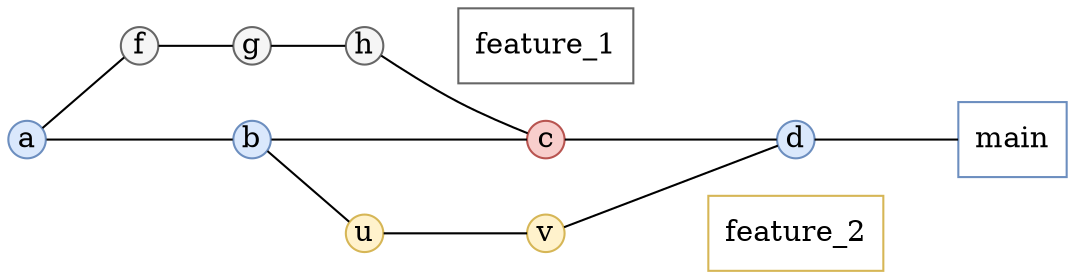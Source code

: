digraph G {
    rankdir="LR";
    bgcolor="white"
    node[shape=circle; style=filled; fixedsize=true; width=0.25, fontcolor=black, label=""];
    edge[weight=2, arrowhead=none, color=black];

    node[group="gbox1", color="#666666"; fillcolor="#f5f5f5";];
    f [label="f"];
    g [label="g"];
    h [label="h"];
    box1[shape=box; style=""; fixedsize=false; label="feature_1"];

    node[group="gbox2", color="#6c8ebf"; fillcolor="#dae8fc";];
    a [label="a"];
    b [label="b"];
    c [label="c", color="#b85450", fillcolor="#f8cecc"];
    d [label="d"];
    box2[shape=box; style=""; fixedsize=false; label="main"];

    node[group="gbox3", color="#d6b656"; fillcolor="#fff2cc";];
    u [label="u"];
    v [label="v"];
    box3[shape=box; style=""; fixedsize=false; label="feature_2"];

    a -> f
    a -> b
    f -> g
    b -> u
    g -> h
    u -> v
    h -> c
    b -> c
    c -> d
    v -> d
    h -> box1 [style=invis]
    d -> box2
    v -> box3 [style=invis]
}
